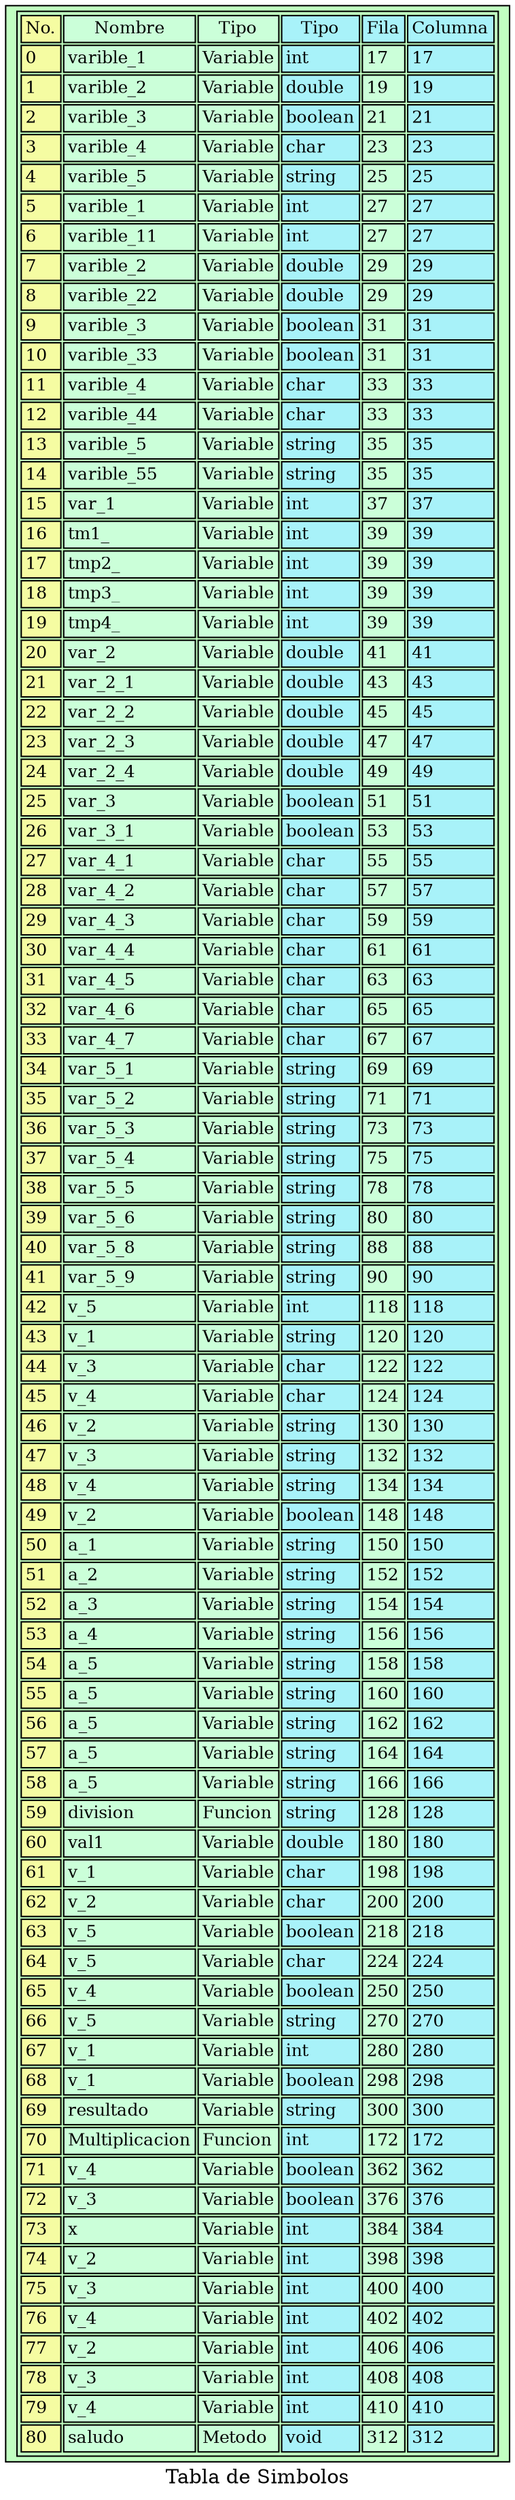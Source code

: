 digraph G {
graph[dpi = 200]
node[shape=box fontsize=12 fillcolor="darkseagreen1" style="filled"];
label="Tabla de Simbolos";
nodo [ label = <
<table border="1">
<tr>
<td align="text" bgcolor="#f5fca2">No.</td>
<td align="text" bgcolor="#cbffd9">Nombre</td>
<td align="text" bgcolor="#cbffd9">Tipo</td>
<td align="text" bgcolor="#a8f2f9">Tipo</td>
<td align="text" bgcolor="#a8f2f9">Fila</td>
<td align="text" bgcolor="#a8f2f9">Columna</td>
</tr><tr>
<td align="text" bgcolor="#f5fca2">0<br align="left"/></td><td align="text" bgcolor="#cbffd9">varible_1<br align="left"/></td><td align="text" bgcolor="#cbffd9">Variable<br align="left"/></td><td align="text" bgcolor="#a8f2f9">int<br align="left"/></td><td align="text" bgcolor="#cbffd9">17<br align="left"/></td><td align="text" bgcolor="#a8f2f9">17<br align="left"/></td></tr><tr>
<td align="text" bgcolor="#f5fca2">1<br align="left"/></td><td align="text" bgcolor="#cbffd9">varible_2<br align="left"/></td><td align="text" bgcolor="#cbffd9">Variable<br align="left"/></td><td align="text" bgcolor="#a8f2f9">double<br align="left"/></td><td align="text" bgcolor="#cbffd9">19<br align="left"/></td><td align="text" bgcolor="#a8f2f9">19<br align="left"/></td></tr><tr>
<td align="text" bgcolor="#f5fca2">2<br align="left"/></td><td align="text" bgcolor="#cbffd9">varible_3<br align="left"/></td><td align="text" bgcolor="#cbffd9">Variable<br align="left"/></td><td align="text" bgcolor="#a8f2f9">boolean<br align="left"/></td><td align="text" bgcolor="#cbffd9">21<br align="left"/></td><td align="text" bgcolor="#a8f2f9">21<br align="left"/></td></tr><tr>
<td align="text" bgcolor="#f5fca2">3<br align="left"/></td><td align="text" bgcolor="#cbffd9">varible_4<br align="left"/></td><td align="text" bgcolor="#cbffd9">Variable<br align="left"/></td><td align="text" bgcolor="#a8f2f9">char<br align="left"/></td><td align="text" bgcolor="#cbffd9">23<br align="left"/></td><td align="text" bgcolor="#a8f2f9">23<br align="left"/></td></tr><tr>
<td align="text" bgcolor="#f5fca2">4<br align="left"/></td><td align="text" bgcolor="#cbffd9">varible_5<br align="left"/></td><td align="text" bgcolor="#cbffd9">Variable<br align="left"/></td><td align="text" bgcolor="#a8f2f9">string<br align="left"/></td><td align="text" bgcolor="#cbffd9">25<br align="left"/></td><td align="text" bgcolor="#a8f2f9">25<br align="left"/></td></tr><tr>
<td align="text" bgcolor="#f5fca2">5<br align="left"/></td><td align="text" bgcolor="#cbffd9">varible_1<br align="left"/></td><td align="text" bgcolor="#cbffd9">Variable<br align="left"/></td><td align="text" bgcolor="#a8f2f9">int<br align="left"/></td><td align="text" bgcolor="#cbffd9">27<br align="left"/></td><td align="text" bgcolor="#a8f2f9">27<br align="left"/></td></tr><tr>
<td align="text" bgcolor="#f5fca2">6<br align="left"/></td><td align="text" bgcolor="#cbffd9">varible_11<br align="left"/></td><td align="text" bgcolor="#cbffd9">Variable<br align="left"/></td><td align="text" bgcolor="#a8f2f9">int<br align="left"/></td><td align="text" bgcolor="#cbffd9">27<br align="left"/></td><td align="text" bgcolor="#a8f2f9">27<br align="left"/></td></tr><tr>
<td align="text" bgcolor="#f5fca2">7<br align="left"/></td><td align="text" bgcolor="#cbffd9">varible_2<br align="left"/></td><td align="text" bgcolor="#cbffd9">Variable<br align="left"/></td><td align="text" bgcolor="#a8f2f9">double<br align="left"/></td><td align="text" bgcolor="#cbffd9">29<br align="left"/></td><td align="text" bgcolor="#a8f2f9">29<br align="left"/></td></tr><tr>
<td align="text" bgcolor="#f5fca2">8<br align="left"/></td><td align="text" bgcolor="#cbffd9">varible_22<br align="left"/></td><td align="text" bgcolor="#cbffd9">Variable<br align="left"/></td><td align="text" bgcolor="#a8f2f9">double<br align="left"/></td><td align="text" bgcolor="#cbffd9">29<br align="left"/></td><td align="text" bgcolor="#a8f2f9">29<br align="left"/></td></tr><tr>
<td align="text" bgcolor="#f5fca2">9<br align="left"/></td><td align="text" bgcolor="#cbffd9">varible_3<br align="left"/></td><td align="text" bgcolor="#cbffd9">Variable<br align="left"/></td><td align="text" bgcolor="#a8f2f9">boolean<br align="left"/></td><td align="text" bgcolor="#cbffd9">31<br align="left"/></td><td align="text" bgcolor="#a8f2f9">31<br align="left"/></td></tr><tr>
<td align="text" bgcolor="#f5fca2">10<br align="left"/></td><td align="text" bgcolor="#cbffd9">varible_33<br align="left"/></td><td align="text" bgcolor="#cbffd9">Variable<br align="left"/></td><td align="text" bgcolor="#a8f2f9">boolean<br align="left"/></td><td align="text" bgcolor="#cbffd9">31<br align="left"/></td><td align="text" bgcolor="#a8f2f9">31<br align="left"/></td></tr><tr>
<td align="text" bgcolor="#f5fca2">11<br align="left"/></td><td align="text" bgcolor="#cbffd9">varible_4<br align="left"/></td><td align="text" bgcolor="#cbffd9">Variable<br align="left"/></td><td align="text" bgcolor="#a8f2f9">char<br align="left"/></td><td align="text" bgcolor="#cbffd9">33<br align="left"/></td><td align="text" bgcolor="#a8f2f9">33<br align="left"/></td></tr><tr>
<td align="text" bgcolor="#f5fca2">12<br align="left"/></td><td align="text" bgcolor="#cbffd9">varible_44<br align="left"/></td><td align="text" bgcolor="#cbffd9">Variable<br align="left"/></td><td align="text" bgcolor="#a8f2f9">char<br align="left"/></td><td align="text" bgcolor="#cbffd9">33<br align="left"/></td><td align="text" bgcolor="#a8f2f9">33<br align="left"/></td></tr><tr>
<td align="text" bgcolor="#f5fca2">13<br align="left"/></td><td align="text" bgcolor="#cbffd9">varible_5<br align="left"/></td><td align="text" bgcolor="#cbffd9">Variable<br align="left"/></td><td align="text" bgcolor="#a8f2f9">string<br align="left"/></td><td align="text" bgcolor="#cbffd9">35<br align="left"/></td><td align="text" bgcolor="#a8f2f9">35<br align="left"/></td></tr><tr>
<td align="text" bgcolor="#f5fca2">14<br align="left"/></td><td align="text" bgcolor="#cbffd9">varible_55<br align="left"/></td><td align="text" bgcolor="#cbffd9">Variable<br align="left"/></td><td align="text" bgcolor="#a8f2f9">string<br align="left"/></td><td align="text" bgcolor="#cbffd9">35<br align="left"/></td><td align="text" bgcolor="#a8f2f9">35<br align="left"/></td></tr><tr>
<td align="text" bgcolor="#f5fca2">15<br align="left"/></td><td align="text" bgcolor="#cbffd9">var_1<br align="left"/></td><td align="text" bgcolor="#cbffd9">Variable<br align="left"/></td><td align="text" bgcolor="#a8f2f9">int<br align="left"/></td><td align="text" bgcolor="#cbffd9">37<br align="left"/></td><td align="text" bgcolor="#a8f2f9">37<br align="left"/></td></tr><tr>
<td align="text" bgcolor="#f5fca2">16<br align="left"/></td><td align="text" bgcolor="#cbffd9">tm1_<br align="left"/></td><td align="text" bgcolor="#cbffd9">Variable<br align="left"/></td><td align="text" bgcolor="#a8f2f9">int<br align="left"/></td><td align="text" bgcolor="#cbffd9">39<br align="left"/></td><td align="text" bgcolor="#a8f2f9">39<br align="left"/></td></tr><tr>
<td align="text" bgcolor="#f5fca2">17<br align="left"/></td><td align="text" bgcolor="#cbffd9">tmp2_<br align="left"/></td><td align="text" bgcolor="#cbffd9">Variable<br align="left"/></td><td align="text" bgcolor="#a8f2f9">int<br align="left"/></td><td align="text" bgcolor="#cbffd9">39<br align="left"/></td><td align="text" bgcolor="#a8f2f9">39<br align="left"/></td></tr><tr>
<td align="text" bgcolor="#f5fca2">18<br align="left"/></td><td align="text" bgcolor="#cbffd9">tmp3_<br align="left"/></td><td align="text" bgcolor="#cbffd9">Variable<br align="left"/></td><td align="text" bgcolor="#a8f2f9">int<br align="left"/></td><td align="text" bgcolor="#cbffd9">39<br align="left"/></td><td align="text" bgcolor="#a8f2f9">39<br align="left"/></td></tr><tr>
<td align="text" bgcolor="#f5fca2">19<br align="left"/></td><td align="text" bgcolor="#cbffd9">tmp4_<br align="left"/></td><td align="text" bgcolor="#cbffd9">Variable<br align="left"/></td><td align="text" bgcolor="#a8f2f9">int<br align="left"/></td><td align="text" bgcolor="#cbffd9">39<br align="left"/></td><td align="text" bgcolor="#a8f2f9">39<br align="left"/></td></tr><tr>
<td align="text" bgcolor="#f5fca2">20<br align="left"/></td><td align="text" bgcolor="#cbffd9">var_2<br align="left"/></td><td align="text" bgcolor="#cbffd9">Variable<br align="left"/></td><td align="text" bgcolor="#a8f2f9">double<br align="left"/></td><td align="text" bgcolor="#cbffd9">41<br align="left"/></td><td align="text" bgcolor="#a8f2f9">41<br align="left"/></td></tr><tr>
<td align="text" bgcolor="#f5fca2">21<br align="left"/></td><td align="text" bgcolor="#cbffd9">var_2_1<br align="left"/></td><td align="text" bgcolor="#cbffd9">Variable<br align="left"/></td><td align="text" bgcolor="#a8f2f9">double<br align="left"/></td><td align="text" bgcolor="#cbffd9">43<br align="left"/></td><td align="text" bgcolor="#a8f2f9">43<br align="left"/></td></tr><tr>
<td align="text" bgcolor="#f5fca2">22<br align="left"/></td><td align="text" bgcolor="#cbffd9">var_2_2<br align="left"/></td><td align="text" bgcolor="#cbffd9">Variable<br align="left"/></td><td align="text" bgcolor="#a8f2f9">double<br align="left"/></td><td align="text" bgcolor="#cbffd9">45<br align="left"/></td><td align="text" bgcolor="#a8f2f9">45<br align="left"/></td></tr><tr>
<td align="text" bgcolor="#f5fca2">23<br align="left"/></td><td align="text" bgcolor="#cbffd9">var_2_3<br align="left"/></td><td align="text" bgcolor="#cbffd9">Variable<br align="left"/></td><td align="text" bgcolor="#a8f2f9">double<br align="left"/></td><td align="text" bgcolor="#cbffd9">47<br align="left"/></td><td align="text" bgcolor="#a8f2f9">47<br align="left"/></td></tr><tr>
<td align="text" bgcolor="#f5fca2">24<br align="left"/></td><td align="text" bgcolor="#cbffd9">var_2_4<br align="left"/></td><td align="text" bgcolor="#cbffd9">Variable<br align="left"/></td><td align="text" bgcolor="#a8f2f9">double<br align="left"/></td><td align="text" bgcolor="#cbffd9">49<br align="left"/></td><td align="text" bgcolor="#a8f2f9">49<br align="left"/></td></tr><tr>
<td align="text" bgcolor="#f5fca2">25<br align="left"/></td><td align="text" bgcolor="#cbffd9">var_3<br align="left"/></td><td align="text" bgcolor="#cbffd9">Variable<br align="left"/></td><td align="text" bgcolor="#a8f2f9">boolean<br align="left"/></td><td align="text" bgcolor="#cbffd9">51<br align="left"/></td><td align="text" bgcolor="#a8f2f9">51<br align="left"/></td></tr><tr>
<td align="text" bgcolor="#f5fca2">26<br align="left"/></td><td align="text" bgcolor="#cbffd9">var_3_1<br align="left"/></td><td align="text" bgcolor="#cbffd9">Variable<br align="left"/></td><td align="text" bgcolor="#a8f2f9">boolean<br align="left"/></td><td align="text" bgcolor="#cbffd9">53<br align="left"/></td><td align="text" bgcolor="#a8f2f9">53<br align="left"/></td></tr><tr>
<td align="text" bgcolor="#f5fca2">27<br align="left"/></td><td align="text" bgcolor="#cbffd9">var_4_1<br align="left"/></td><td align="text" bgcolor="#cbffd9">Variable<br align="left"/></td><td align="text" bgcolor="#a8f2f9">char<br align="left"/></td><td align="text" bgcolor="#cbffd9">55<br align="left"/></td><td align="text" bgcolor="#a8f2f9">55<br align="left"/></td></tr><tr>
<td align="text" bgcolor="#f5fca2">28<br align="left"/></td><td align="text" bgcolor="#cbffd9">var_4_2<br align="left"/></td><td align="text" bgcolor="#cbffd9">Variable<br align="left"/></td><td align="text" bgcolor="#a8f2f9">char<br align="left"/></td><td align="text" bgcolor="#cbffd9">57<br align="left"/></td><td align="text" bgcolor="#a8f2f9">57<br align="left"/></td></tr><tr>
<td align="text" bgcolor="#f5fca2">29<br align="left"/></td><td align="text" bgcolor="#cbffd9">var_4_3<br align="left"/></td><td align="text" bgcolor="#cbffd9">Variable<br align="left"/></td><td align="text" bgcolor="#a8f2f9">char<br align="left"/></td><td align="text" bgcolor="#cbffd9">59<br align="left"/></td><td align="text" bgcolor="#a8f2f9">59<br align="left"/></td></tr><tr>
<td align="text" bgcolor="#f5fca2">30<br align="left"/></td><td align="text" bgcolor="#cbffd9">var_4_4<br align="left"/></td><td align="text" bgcolor="#cbffd9">Variable<br align="left"/></td><td align="text" bgcolor="#a8f2f9">char<br align="left"/></td><td align="text" bgcolor="#cbffd9">61<br align="left"/></td><td align="text" bgcolor="#a8f2f9">61<br align="left"/></td></tr><tr>
<td align="text" bgcolor="#f5fca2">31<br align="left"/></td><td align="text" bgcolor="#cbffd9">var_4_5<br align="left"/></td><td align="text" bgcolor="#cbffd9">Variable<br align="left"/></td><td align="text" bgcolor="#a8f2f9">char<br align="left"/></td><td align="text" bgcolor="#cbffd9">63<br align="left"/></td><td align="text" bgcolor="#a8f2f9">63<br align="left"/></td></tr><tr>
<td align="text" bgcolor="#f5fca2">32<br align="left"/></td><td align="text" bgcolor="#cbffd9">var_4_6<br align="left"/></td><td align="text" bgcolor="#cbffd9">Variable<br align="left"/></td><td align="text" bgcolor="#a8f2f9">char<br align="left"/></td><td align="text" bgcolor="#cbffd9">65<br align="left"/></td><td align="text" bgcolor="#a8f2f9">65<br align="left"/></td></tr><tr>
<td align="text" bgcolor="#f5fca2">33<br align="left"/></td><td align="text" bgcolor="#cbffd9">var_4_7<br align="left"/></td><td align="text" bgcolor="#cbffd9">Variable<br align="left"/></td><td align="text" bgcolor="#a8f2f9">char<br align="left"/></td><td align="text" bgcolor="#cbffd9">67<br align="left"/></td><td align="text" bgcolor="#a8f2f9">67<br align="left"/></td></tr><tr>
<td align="text" bgcolor="#f5fca2">34<br align="left"/></td><td align="text" bgcolor="#cbffd9">var_5_1<br align="left"/></td><td align="text" bgcolor="#cbffd9">Variable<br align="left"/></td><td align="text" bgcolor="#a8f2f9">string<br align="left"/></td><td align="text" bgcolor="#cbffd9">69<br align="left"/></td><td align="text" bgcolor="#a8f2f9">69<br align="left"/></td></tr><tr>
<td align="text" bgcolor="#f5fca2">35<br align="left"/></td><td align="text" bgcolor="#cbffd9">var_5_2<br align="left"/></td><td align="text" bgcolor="#cbffd9">Variable<br align="left"/></td><td align="text" bgcolor="#a8f2f9">string<br align="left"/></td><td align="text" bgcolor="#cbffd9">71<br align="left"/></td><td align="text" bgcolor="#a8f2f9">71<br align="left"/></td></tr><tr>
<td align="text" bgcolor="#f5fca2">36<br align="left"/></td><td align="text" bgcolor="#cbffd9">var_5_3<br align="left"/></td><td align="text" bgcolor="#cbffd9">Variable<br align="left"/></td><td align="text" bgcolor="#a8f2f9">string<br align="left"/></td><td align="text" bgcolor="#cbffd9">73<br align="left"/></td><td align="text" bgcolor="#a8f2f9">73<br align="left"/></td></tr><tr>
<td align="text" bgcolor="#f5fca2">37<br align="left"/></td><td align="text" bgcolor="#cbffd9">var_5_4<br align="left"/></td><td align="text" bgcolor="#cbffd9">Variable<br align="left"/></td><td align="text" bgcolor="#a8f2f9">string<br align="left"/></td><td align="text" bgcolor="#cbffd9">75<br align="left"/></td><td align="text" bgcolor="#a8f2f9">75<br align="left"/></td></tr><tr>
<td align="text" bgcolor="#f5fca2">38<br align="left"/></td><td align="text" bgcolor="#cbffd9">var_5_5<br align="left"/></td><td align="text" bgcolor="#cbffd9">Variable<br align="left"/></td><td align="text" bgcolor="#a8f2f9">string<br align="left"/></td><td align="text" bgcolor="#cbffd9">78<br align="left"/></td><td align="text" bgcolor="#a8f2f9">78<br align="left"/></td></tr><tr>
<td align="text" bgcolor="#f5fca2">39<br align="left"/></td><td align="text" bgcolor="#cbffd9">var_5_6<br align="left"/></td><td align="text" bgcolor="#cbffd9">Variable<br align="left"/></td><td align="text" bgcolor="#a8f2f9">string<br align="left"/></td><td align="text" bgcolor="#cbffd9">80<br align="left"/></td><td align="text" bgcolor="#a8f2f9">80<br align="left"/></td></tr><tr>
<td align="text" bgcolor="#f5fca2">40<br align="left"/></td><td align="text" bgcolor="#cbffd9">var_5_8<br align="left"/></td><td align="text" bgcolor="#cbffd9">Variable<br align="left"/></td><td align="text" bgcolor="#a8f2f9">string<br align="left"/></td><td align="text" bgcolor="#cbffd9">88<br align="left"/></td><td align="text" bgcolor="#a8f2f9">88<br align="left"/></td></tr><tr>
<td align="text" bgcolor="#f5fca2">41<br align="left"/></td><td align="text" bgcolor="#cbffd9">var_5_9<br align="left"/></td><td align="text" bgcolor="#cbffd9">Variable<br align="left"/></td><td align="text" bgcolor="#a8f2f9">string<br align="left"/></td><td align="text" bgcolor="#cbffd9">90<br align="left"/></td><td align="text" bgcolor="#a8f2f9">90<br align="left"/></td></tr><tr>
<td align="text" bgcolor="#f5fca2">42<br align="left"/></td><td align="text" bgcolor="#cbffd9">v_5<br align="left"/></td><td align="text" bgcolor="#cbffd9">Variable<br align="left"/></td><td align="text" bgcolor="#a8f2f9">int<br align="left"/></td><td align="text" bgcolor="#cbffd9">118<br align="left"/></td><td align="text" bgcolor="#a8f2f9">118<br align="left"/></td></tr><tr>
<td align="text" bgcolor="#f5fca2">43<br align="left"/></td><td align="text" bgcolor="#cbffd9">v_1<br align="left"/></td><td align="text" bgcolor="#cbffd9">Variable<br align="left"/></td><td align="text" bgcolor="#a8f2f9">string<br align="left"/></td><td align="text" bgcolor="#cbffd9">120<br align="left"/></td><td align="text" bgcolor="#a8f2f9">120<br align="left"/></td></tr><tr>
<td align="text" bgcolor="#f5fca2">44<br align="left"/></td><td align="text" bgcolor="#cbffd9">v_3<br align="left"/></td><td align="text" bgcolor="#cbffd9">Variable<br align="left"/></td><td align="text" bgcolor="#a8f2f9">char<br align="left"/></td><td align="text" bgcolor="#cbffd9">122<br align="left"/></td><td align="text" bgcolor="#a8f2f9">122<br align="left"/></td></tr><tr>
<td align="text" bgcolor="#f5fca2">45<br align="left"/></td><td align="text" bgcolor="#cbffd9">v_4<br align="left"/></td><td align="text" bgcolor="#cbffd9">Variable<br align="left"/></td><td align="text" bgcolor="#a8f2f9">char<br align="left"/></td><td align="text" bgcolor="#cbffd9">124<br align="left"/></td><td align="text" bgcolor="#a8f2f9">124<br align="left"/></td></tr><tr>
<td align="text" bgcolor="#f5fca2">46<br align="left"/></td><td align="text" bgcolor="#cbffd9">v_2<br align="left"/></td><td align="text" bgcolor="#cbffd9">Variable<br align="left"/></td><td align="text" bgcolor="#a8f2f9">string<br align="left"/></td><td align="text" bgcolor="#cbffd9">130<br align="left"/></td><td align="text" bgcolor="#a8f2f9">130<br align="left"/></td></tr><tr>
<td align="text" bgcolor="#f5fca2">47<br align="left"/></td><td align="text" bgcolor="#cbffd9">v_3<br align="left"/></td><td align="text" bgcolor="#cbffd9">Variable<br align="left"/></td><td align="text" bgcolor="#a8f2f9">string<br align="left"/></td><td align="text" bgcolor="#cbffd9">132<br align="left"/></td><td align="text" bgcolor="#a8f2f9">132<br align="left"/></td></tr><tr>
<td align="text" bgcolor="#f5fca2">48<br align="left"/></td><td align="text" bgcolor="#cbffd9">v_4<br align="left"/></td><td align="text" bgcolor="#cbffd9">Variable<br align="left"/></td><td align="text" bgcolor="#a8f2f9">string<br align="left"/></td><td align="text" bgcolor="#cbffd9">134<br align="left"/></td><td align="text" bgcolor="#a8f2f9">134<br align="left"/></td></tr><tr>
<td align="text" bgcolor="#f5fca2">49<br align="left"/></td><td align="text" bgcolor="#cbffd9">v_2<br align="left"/></td><td align="text" bgcolor="#cbffd9">Variable<br align="left"/></td><td align="text" bgcolor="#a8f2f9">boolean<br align="left"/></td><td align="text" bgcolor="#cbffd9">148<br align="left"/></td><td align="text" bgcolor="#a8f2f9">148<br align="left"/></td></tr><tr>
<td align="text" bgcolor="#f5fca2">50<br align="left"/></td><td align="text" bgcolor="#cbffd9">a_1<br align="left"/></td><td align="text" bgcolor="#cbffd9">Variable<br align="left"/></td><td align="text" bgcolor="#a8f2f9">string<br align="left"/></td><td align="text" bgcolor="#cbffd9">150<br align="left"/></td><td align="text" bgcolor="#a8f2f9">150<br align="left"/></td></tr><tr>
<td align="text" bgcolor="#f5fca2">51<br align="left"/></td><td align="text" bgcolor="#cbffd9">a_2<br align="left"/></td><td align="text" bgcolor="#cbffd9">Variable<br align="left"/></td><td align="text" bgcolor="#a8f2f9">string<br align="left"/></td><td align="text" bgcolor="#cbffd9">152<br align="left"/></td><td align="text" bgcolor="#a8f2f9">152<br align="left"/></td></tr><tr>
<td align="text" bgcolor="#f5fca2">52<br align="left"/></td><td align="text" bgcolor="#cbffd9">a_3<br align="left"/></td><td align="text" bgcolor="#cbffd9">Variable<br align="left"/></td><td align="text" bgcolor="#a8f2f9">string<br align="left"/></td><td align="text" bgcolor="#cbffd9">154<br align="left"/></td><td align="text" bgcolor="#a8f2f9">154<br align="left"/></td></tr><tr>
<td align="text" bgcolor="#f5fca2">53<br align="left"/></td><td align="text" bgcolor="#cbffd9">a_4<br align="left"/></td><td align="text" bgcolor="#cbffd9">Variable<br align="left"/></td><td align="text" bgcolor="#a8f2f9">string<br align="left"/></td><td align="text" bgcolor="#cbffd9">156<br align="left"/></td><td align="text" bgcolor="#a8f2f9">156<br align="left"/></td></tr><tr>
<td align="text" bgcolor="#f5fca2">54<br align="left"/></td><td align="text" bgcolor="#cbffd9">a_5<br align="left"/></td><td align="text" bgcolor="#cbffd9">Variable<br align="left"/></td><td align="text" bgcolor="#a8f2f9">string<br align="left"/></td><td align="text" bgcolor="#cbffd9">158<br align="left"/></td><td align="text" bgcolor="#a8f2f9">158<br align="left"/></td></tr><tr>
<td align="text" bgcolor="#f5fca2">55<br align="left"/></td><td align="text" bgcolor="#cbffd9">a_5<br align="left"/></td><td align="text" bgcolor="#cbffd9">Variable<br align="left"/></td><td align="text" bgcolor="#a8f2f9">string<br align="left"/></td><td align="text" bgcolor="#cbffd9">160<br align="left"/></td><td align="text" bgcolor="#a8f2f9">160<br align="left"/></td></tr><tr>
<td align="text" bgcolor="#f5fca2">56<br align="left"/></td><td align="text" bgcolor="#cbffd9">a_5<br align="left"/></td><td align="text" bgcolor="#cbffd9">Variable<br align="left"/></td><td align="text" bgcolor="#a8f2f9">string<br align="left"/></td><td align="text" bgcolor="#cbffd9">162<br align="left"/></td><td align="text" bgcolor="#a8f2f9">162<br align="left"/></td></tr><tr>
<td align="text" bgcolor="#f5fca2">57<br align="left"/></td><td align="text" bgcolor="#cbffd9">a_5<br align="left"/></td><td align="text" bgcolor="#cbffd9">Variable<br align="left"/></td><td align="text" bgcolor="#a8f2f9">string<br align="left"/></td><td align="text" bgcolor="#cbffd9">164<br align="left"/></td><td align="text" bgcolor="#a8f2f9">164<br align="left"/></td></tr><tr>
<td align="text" bgcolor="#f5fca2">58<br align="left"/></td><td align="text" bgcolor="#cbffd9">a_5<br align="left"/></td><td align="text" bgcolor="#cbffd9">Variable<br align="left"/></td><td align="text" bgcolor="#a8f2f9">string<br align="left"/></td><td align="text" bgcolor="#cbffd9">166<br align="left"/></td><td align="text" bgcolor="#a8f2f9">166<br align="left"/></td></tr><tr>
<td align="text" bgcolor="#f5fca2">59<br align="left"/></td><td align="text" bgcolor="#cbffd9">division<br align="left"/></td><td align="text" bgcolor="#cbffd9">Funcion<br align="left"/></td><td align="text" bgcolor="#a8f2f9">string<br align="left"/></td><td align="text" bgcolor="#cbffd9">128<br align="left"/></td><td align="text" bgcolor="#a8f2f9">128<br align="left"/></td></tr><tr>
<td align="text" bgcolor="#f5fca2">60<br align="left"/></td><td align="text" bgcolor="#cbffd9">val1<br align="left"/></td><td align="text" bgcolor="#cbffd9">Variable<br align="left"/></td><td align="text" bgcolor="#a8f2f9">double<br align="left"/></td><td align="text" bgcolor="#cbffd9">180<br align="left"/></td><td align="text" bgcolor="#a8f2f9">180<br align="left"/></td></tr><tr>
<td align="text" bgcolor="#f5fca2">61<br align="left"/></td><td align="text" bgcolor="#cbffd9">v_1<br align="left"/></td><td align="text" bgcolor="#cbffd9">Variable<br align="left"/></td><td align="text" bgcolor="#a8f2f9">char<br align="left"/></td><td align="text" bgcolor="#cbffd9">198<br align="left"/></td><td align="text" bgcolor="#a8f2f9">198<br align="left"/></td></tr><tr>
<td align="text" bgcolor="#f5fca2">62<br align="left"/></td><td align="text" bgcolor="#cbffd9">v_2<br align="left"/></td><td align="text" bgcolor="#cbffd9">Variable<br align="left"/></td><td align="text" bgcolor="#a8f2f9">char<br align="left"/></td><td align="text" bgcolor="#cbffd9">200<br align="left"/></td><td align="text" bgcolor="#a8f2f9">200<br align="left"/></td></tr><tr>
<td align="text" bgcolor="#f5fca2">63<br align="left"/></td><td align="text" bgcolor="#cbffd9">v_5<br align="left"/></td><td align="text" bgcolor="#cbffd9">Variable<br align="left"/></td><td align="text" bgcolor="#a8f2f9">boolean<br align="left"/></td><td align="text" bgcolor="#cbffd9">218<br align="left"/></td><td align="text" bgcolor="#a8f2f9">218<br align="left"/></td></tr><tr>
<td align="text" bgcolor="#f5fca2">64<br align="left"/></td><td align="text" bgcolor="#cbffd9">v_5<br align="left"/></td><td align="text" bgcolor="#cbffd9">Variable<br align="left"/></td><td align="text" bgcolor="#a8f2f9">char<br align="left"/></td><td align="text" bgcolor="#cbffd9">224<br align="left"/></td><td align="text" bgcolor="#a8f2f9">224<br align="left"/></td></tr><tr>
<td align="text" bgcolor="#f5fca2">65<br align="left"/></td><td align="text" bgcolor="#cbffd9">v_4<br align="left"/></td><td align="text" bgcolor="#cbffd9">Variable<br align="left"/></td><td align="text" bgcolor="#a8f2f9">boolean<br align="left"/></td><td align="text" bgcolor="#cbffd9">250<br align="left"/></td><td align="text" bgcolor="#a8f2f9">250<br align="left"/></td></tr><tr>
<td align="text" bgcolor="#f5fca2">66<br align="left"/></td><td align="text" bgcolor="#cbffd9">v_5<br align="left"/></td><td align="text" bgcolor="#cbffd9">Variable<br align="left"/></td><td align="text" bgcolor="#a8f2f9">string<br align="left"/></td><td align="text" bgcolor="#cbffd9">270<br align="left"/></td><td align="text" bgcolor="#a8f2f9">270<br align="left"/></td></tr><tr>
<td align="text" bgcolor="#f5fca2">67<br align="left"/></td><td align="text" bgcolor="#cbffd9">v_1<br align="left"/></td><td align="text" bgcolor="#cbffd9">Variable<br align="left"/></td><td align="text" bgcolor="#a8f2f9">int<br align="left"/></td><td align="text" bgcolor="#cbffd9">280<br align="left"/></td><td align="text" bgcolor="#a8f2f9">280<br align="left"/></td></tr><tr>
<td align="text" bgcolor="#f5fca2">68<br align="left"/></td><td align="text" bgcolor="#cbffd9">v_1<br align="left"/></td><td align="text" bgcolor="#cbffd9">Variable<br align="left"/></td><td align="text" bgcolor="#a8f2f9">boolean<br align="left"/></td><td align="text" bgcolor="#cbffd9">298<br align="left"/></td><td align="text" bgcolor="#a8f2f9">298<br align="left"/></td></tr><tr>
<td align="text" bgcolor="#f5fca2">69<br align="left"/></td><td align="text" bgcolor="#cbffd9">resultado<br align="left"/></td><td align="text" bgcolor="#cbffd9">Variable<br align="left"/></td><td align="text" bgcolor="#a8f2f9">string<br align="left"/></td><td align="text" bgcolor="#cbffd9">300<br align="left"/></td><td align="text" bgcolor="#a8f2f9">300<br align="left"/></td></tr><tr>
<td align="text" bgcolor="#f5fca2">70<br align="left"/></td><td align="text" bgcolor="#cbffd9">Multiplicacion<br align="left"/></td><td align="text" bgcolor="#cbffd9">Funcion<br align="left"/></td><td align="text" bgcolor="#a8f2f9">int<br align="left"/></td><td align="text" bgcolor="#cbffd9">172<br align="left"/></td><td align="text" bgcolor="#a8f2f9">172<br align="left"/></td></tr><tr>
<td align="text" bgcolor="#f5fca2">71<br align="left"/></td><td align="text" bgcolor="#cbffd9">v_4<br align="left"/></td><td align="text" bgcolor="#cbffd9">Variable<br align="left"/></td><td align="text" bgcolor="#a8f2f9">boolean<br align="left"/></td><td align="text" bgcolor="#cbffd9">362<br align="left"/></td><td align="text" bgcolor="#a8f2f9">362<br align="left"/></td></tr><tr>
<td align="text" bgcolor="#f5fca2">72<br align="left"/></td><td align="text" bgcolor="#cbffd9">v_3<br align="left"/></td><td align="text" bgcolor="#cbffd9">Variable<br align="left"/></td><td align="text" bgcolor="#a8f2f9">boolean<br align="left"/></td><td align="text" bgcolor="#cbffd9">376<br align="left"/></td><td align="text" bgcolor="#a8f2f9">376<br align="left"/></td></tr><tr>
<td align="text" bgcolor="#f5fca2">73<br align="left"/></td><td align="text" bgcolor="#cbffd9">x<br align="left"/></td><td align="text" bgcolor="#cbffd9">Variable<br align="left"/></td><td align="text" bgcolor="#a8f2f9">int<br align="left"/></td><td align="text" bgcolor="#cbffd9">384<br align="left"/></td><td align="text" bgcolor="#a8f2f9">384<br align="left"/></td></tr><tr>
<td align="text" bgcolor="#f5fca2">74<br align="left"/></td><td align="text" bgcolor="#cbffd9">v_2<br align="left"/></td><td align="text" bgcolor="#cbffd9">Variable<br align="left"/></td><td align="text" bgcolor="#a8f2f9">int<br align="left"/></td><td align="text" bgcolor="#cbffd9">398<br align="left"/></td><td align="text" bgcolor="#a8f2f9">398<br align="left"/></td></tr><tr>
<td align="text" bgcolor="#f5fca2">75<br align="left"/></td><td align="text" bgcolor="#cbffd9">v_3<br align="left"/></td><td align="text" bgcolor="#cbffd9">Variable<br align="left"/></td><td align="text" bgcolor="#a8f2f9">int<br align="left"/></td><td align="text" bgcolor="#cbffd9">400<br align="left"/></td><td align="text" bgcolor="#a8f2f9">400<br align="left"/></td></tr><tr>
<td align="text" bgcolor="#f5fca2">76<br align="left"/></td><td align="text" bgcolor="#cbffd9">v_4<br align="left"/></td><td align="text" bgcolor="#cbffd9">Variable<br align="left"/></td><td align="text" bgcolor="#a8f2f9">int<br align="left"/></td><td align="text" bgcolor="#cbffd9">402<br align="left"/></td><td align="text" bgcolor="#a8f2f9">402<br align="left"/></td></tr><tr>
<td align="text" bgcolor="#f5fca2">77<br align="left"/></td><td align="text" bgcolor="#cbffd9">v_2<br align="left"/></td><td align="text" bgcolor="#cbffd9">Variable<br align="left"/></td><td align="text" bgcolor="#a8f2f9">int<br align="left"/></td><td align="text" bgcolor="#cbffd9">406<br align="left"/></td><td align="text" bgcolor="#a8f2f9">406<br align="left"/></td></tr><tr>
<td align="text" bgcolor="#f5fca2">78<br align="left"/></td><td align="text" bgcolor="#cbffd9">v_3<br align="left"/></td><td align="text" bgcolor="#cbffd9">Variable<br align="left"/></td><td align="text" bgcolor="#a8f2f9">int<br align="left"/></td><td align="text" bgcolor="#cbffd9">408<br align="left"/></td><td align="text" bgcolor="#a8f2f9">408<br align="left"/></td></tr><tr>
<td align="text" bgcolor="#f5fca2">79<br align="left"/></td><td align="text" bgcolor="#cbffd9">v_4<br align="left"/></td><td align="text" bgcolor="#cbffd9">Variable<br align="left"/></td><td align="text" bgcolor="#a8f2f9">int<br align="left"/></td><td align="text" bgcolor="#cbffd9">410<br align="left"/></td><td align="text" bgcolor="#a8f2f9">410<br align="left"/></td></tr><tr>
<td align="text" bgcolor="#f5fca2">80<br align="left"/></td><td align="text" bgcolor="#cbffd9">saludo<br align="left"/></td><td align="text" bgcolor="#cbffd9">Metodo<br align="left"/></td><td align="text" bgcolor="#a8f2f9">void<br align="left"/></td><td align="text" bgcolor="#cbffd9">312<br align="left"/></td><td align="text" bgcolor="#a8f2f9">312<br align="left"/></td></tr>
</table>
>
]
}
